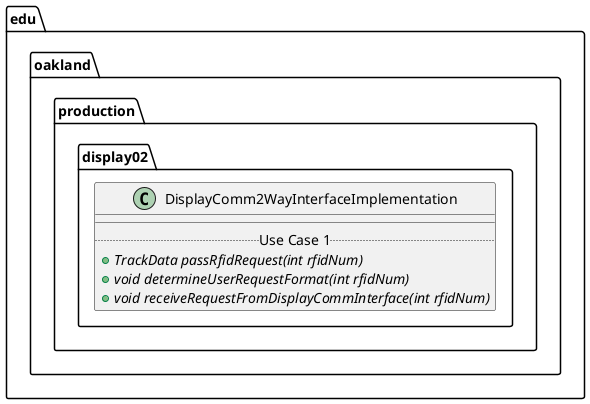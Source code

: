 @startuml DisplayComm2WayInterfaceImplementation

package edu.oakland.production.display02 {
    class DisplayComm2WayInterfaceImplementation {
        __
        .. Use Case 1 ..
        {abstract} + TrackData passRfidRequest(int rfidNum)
        {abstract} + void determineUserRequestFormat(int rfidNum)
        {abstract} + void receiveRequestFromDisplayCommInterface(int rfidNum)
    }
}

@enduml
